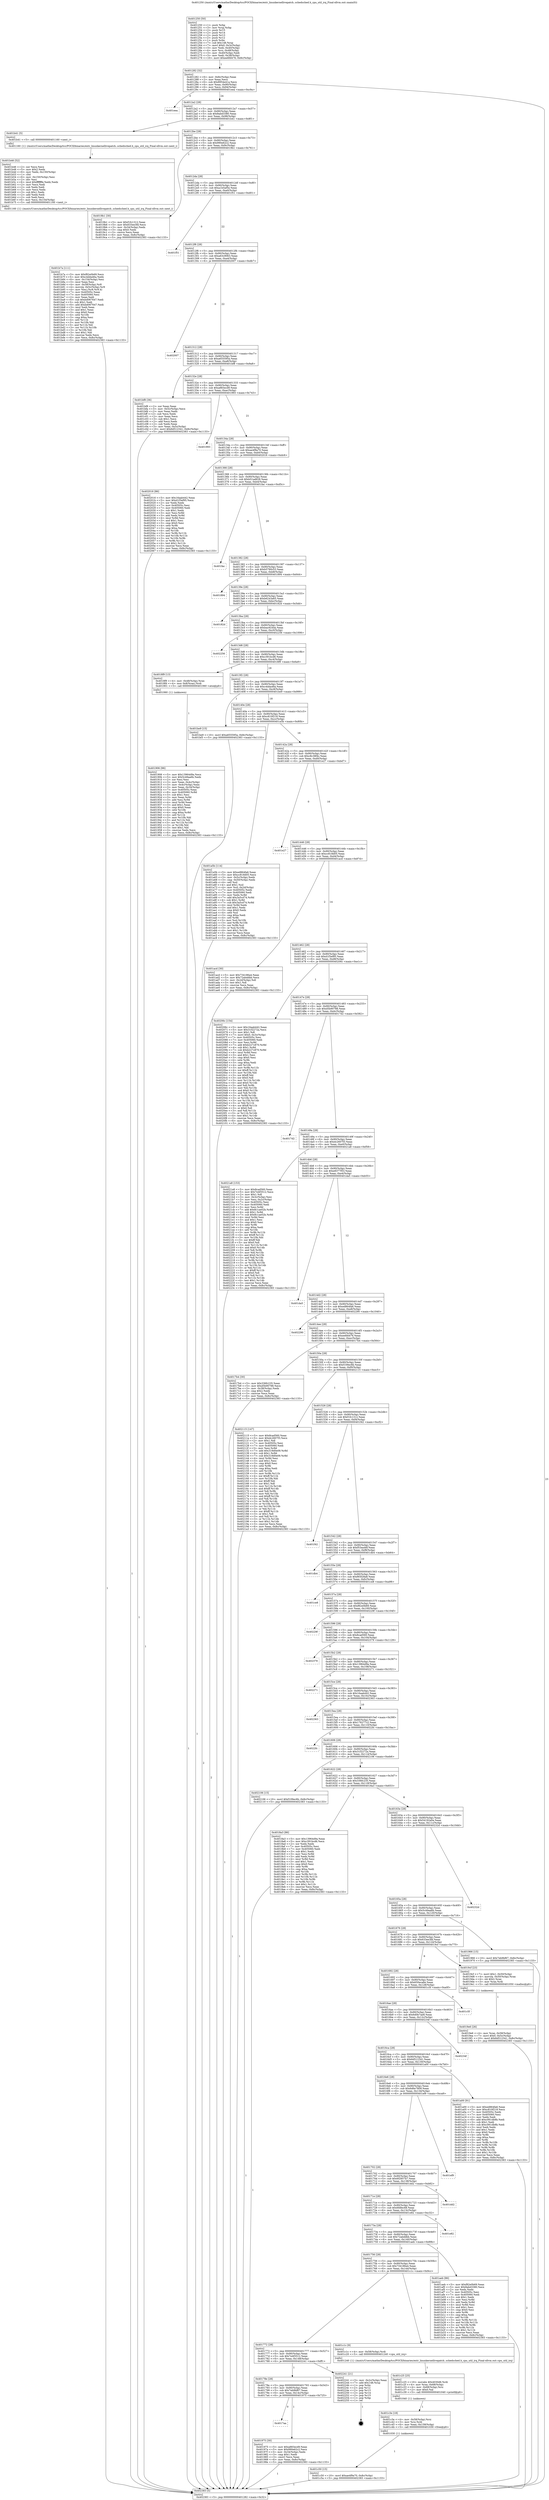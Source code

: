 digraph "0x401250" {
  label = "0x401250 (/mnt/c/Users/mathe/Desktop/tcc/POCII/binaries/extr_linuxkernellivepatch..schedsched.h_cpu_util_irq_Final-ollvm.out::main(0))"
  labelloc = "t"
  node[shape=record]

  Entry [label="",width=0.3,height=0.3,shape=circle,fillcolor=black,style=filled]
  "0x401282" [label="{
     0x401282 [32]\l
     | [instrs]\l
     &nbsp;&nbsp;0x401282 \<+6\>: mov -0x8c(%rbp),%eax\l
     &nbsp;&nbsp;0x401288 \<+2\>: mov %eax,%ecx\l
     &nbsp;&nbsp;0x40128a \<+6\>: sub $0x8954e41a,%ecx\l
     &nbsp;&nbsp;0x401290 \<+6\>: mov %eax,-0x90(%rbp)\l
     &nbsp;&nbsp;0x401296 \<+6\>: mov %ecx,-0x94(%rbp)\l
     &nbsp;&nbsp;0x40129c \<+6\>: je 0000000000401eea \<main+0xc9a\>\l
  }"]
  "0x401eea" [label="{
     0x401eea\l
  }", style=dashed]
  "0x4012a2" [label="{
     0x4012a2 [28]\l
     | [instrs]\l
     &nbsp;&nbsp;0x4012a2 \<+5\>: jmp 00000000004012a7 \<main+0x57\>\l
     &nbsp;&nbsp;0x4012a7 \<+6\>: mov -0x90(%rbp),%eax\l
     &nbsp;&nbsp;0x4012ad \<+5\>: sub $0x8abd3380,%eax\l
     &nbsp;&nbsp;0x4012b2 \<+6\>: mov %eax,-0x98(%rbp)\l
     &nbsp;&nbsp;0x4012b8 \<+6\>: je 0000000000401b41 \<main+0x8f1\>\l
  }"]
  Exit [label="",width=0.3,height=0.3,shape=circle,fillcolor=black,style=filled,peripheries=2]
  "0x401b41" [label="{
     0x401b41 [5]\l
     | [instrs]\l
     &nbsp;&nbsp;0x401b41 \<+5\>: call 0000000000401160 \<next_i\>\l
     | [calls]\l
     &nbsp;&nbsp;0x401160 \{1\} (/mnt/c/Users/mathe/Desktop/tcc/POCII/binaries/extr_linuxkernellivepatch..schedsched.h_cpu_util_irq_Final-ollvm.out::next_i)\l
  }"]
  "0x4012be" [label="{
     0x4012be [28]\l
     | [instrs]\l
     &nbsp;&nbsp;0x4012be \<+5\>: jmp 00000000004012c3 \<main+0x73\>\l
     &nbsp;&nbsp;0x4012c3 \<+6\>: mov -0x90(%rbp),%eax\l
     &nbsp;&nbsp;0x4012c9 \<+5\>: sub $0x990e62c2,%eax\l
     &nbsp;&nbsp;0x4012ce \<+6\>: mov %eax,-0x9c(%rbp)\l
     &nbsp;&nbsp;0x4012d4 \<+6\>: je 00000000004019b1 \<main+0x761\>\l
  }"]
  "0x401c50" [label="{
     0x401c50 [15]\l
     | [instrs]\l
     &nbsp;&nbsp;0x401c50 \<+10\>: movl $0xae4f9a70,-0x8c(%rbp)\l
     &nbsp;&nbsp;0x401c5a \<+5\>: jmp 0000000000402383 \<main+0x1133\>\l
  }"]
  "0x4019b1" [label="{
     0x4019b1 [30]\l
     | [instrs]\l
     &nbsp;&nbsp;0x4019b1 \<+5\>: mov $0xf1fc1312,%eax\l
     &nbsp;&nbsp;0x4019b6 \<+5\>: mov $0x633ee3fd,%ecx\l
     &nbsp;&nbsp;0x4019bb \<+3\>: mov -0x34(%rbp),%edx\l
     &nbsp;&nbsp;0x4019be \<+3\>: cmp $0x0,%edx\l
     &nbsp;&nbsp;0x4019c1 \<+3\>: cmove %ecx,%eax\l
     &nbsp;&nbsp;0x4019c4 \<+6\>: mov %eax,-0x8c(%rbp)\l
     &nbsp;&nbsp;0x4019ca \<+5\>: jmp 0000000000402383 \<main+0x1133\>\l
  }"]
  "0x4012da" [label="{
     0x4012da [28]\l
     | [instrs]\l
     &nbsp;&nbsp;0x4012da \<+5\>: jmp 00000000004012df \<main+0x8f\>\l
     &nbsp;&nbsp;0x4012df \<+6\>: mov -0x90(%rbp),%eax\l
     &nbsp;&nbsp;0x4012e5 \<+5\>: sub $0xa1b5af5e,%eax\l
     &nbsp;&nbsp;0x4012ea \<+6\>: mov %eax,-0xa0(%rbp)\l
     &nbsp;&nbsp;0x4012f0 \<+6\>: je 0000000000401f51 \<main+0xd01\>\l
  }"]
  "0x401c3e" [label="{
     0x401c3e [18]\l
     | [instrs]\l
     &nbsp;&nbsp;0x401c3e \<+4\>: mov -0x58(%rbp),%rsi\l
     &nbsp;&nbsp;0x401c42 \<+3\>: mov %rsi,%rdi\l
     &nbsp;&nbsp;0x401c45 \<+6\>: mov %eax,-0x158(%rbp)\l
     &nbsp;&nbsp;0x401c4b \<+5\>: call 0000000000401030 \<free@plt\>\l
     | [calls]\l
     &nbsp;&nbsp;0x401030 \{1\} (unknown)\l
  }"]
  "0x401f51" [label="{
     0x401f51\l
  }", style=dashed]
  "0x4012f6" [label="{
     0x4012f6 [28]\l
     | [instrs]\l
     &nbsp;&nbsp;0x4012f6 \<+5\>: jmp 00000000004012fb \<main+0xab\>\l
     &nbsp;&nbsp;0x4012fb \<+6\>: mov -0x90(%rbp),%eax\l
     &nbsp;&nbsp;0x401301 \<+5\>: sub $0xa63c9063,%eax\l
     &nbsp;&nbsp;0x401306 \<+6\>: mov %eax,-0xa4(%rbp)\l
     &nbsp;&nbsp;0x40130c \<+6\>: je 0000000000402007 \<main+0xdb7\>\l
  }"]
  "0x401c25" [label="{
     0x401c25 [25]\l
     | [instrs]\l
     &nbsp;&nbsp;0x401c25 \<+10\>: movabs $0x4030d6,%rdi\l
     &nbsp;&nbsp;0x401c2f \<+4\>: mov %rax,-0x68(%rbp)\l
     &nbsp;&nbsp;0x401c33 \<+4\>: mov -0x68(%rbp),%rsi\l
     &nbsp;&nbsp;0x401c37 \<+2\>: mov $0x0,%al\l
     &nbsp;&nbsp;0x401c39 \<+5\>: call 0000000000401040 \<printf@plt\>\l
     | [calls]\l
     &nbsp;&nbsp;0x401040 \{1\} (unknown)\l
  }"]
  "0x402007" [label="{
     0x402007\l
  }", style=dashed]
  "0x401312" [label="{
     0x401312 [28]\l
     | [instrs]\l
     &nbsp;&nbsp;0x401312 \<+5\>: jmp 0000000000401317 \<main+0xc7\>\l
     &nbsp;&nbsp;0x401317 \<+6\>: mov -0x90(%rbp),%eax\l
     &nbsp;&nbsp;0x40131d \<+5\>: sub $0xa655595a,%eax\l
     &nbsp;&nbsp;0x401322 \<+6\>: mov %eax,-0xa8(%rbp)\l
     &nbsp;&nbsp;0x401328 \<+6\>: je 0000000000401bf8 \<main+0x9a8\>\l
  }"]
  "0x401b7a" [label="{
     0x401b7a [111]\l
     | [instrs]\l
     &nbsp;&nbsp;0x401b7a \<+5\>: mov $0xf82e0b69,%ecx\l
     &nbsp;&nbsp;0x401b7f \<+5\>: mov $0xc4dda46a,%edx\l
     &nbsp;&nbsp;0x401b84 \<+6\>: mov -0x154(%rbp),%esi\l
     &nbsp;&nbsp;0x401b8a \<+3\>: imul %eax,%esi\l
     &nbsp;&nbsp;0x401b8d \<+4\>: mov -0x58(%rbp),%r8\l
     &nbsp;&nbsp;0x401b91 \<+4\>: movslq -0x5c(%rbp),%r9\l
     &nbsp;&nbsp;0x401b95 \<+4\>: mov %esi,(%r8,%r9,4)\l
     &nbsp;&nbsp;0x401b99 \<+7\>: mov 0x40505c,%eax\l
     &nbsp;&nbsp;0x401ba0 \<+7\>: mov 0x405060,%esi\l
     &nbsp;&nbsp;0x401ba7 \<+2\>: mov %eax,%edi\l
     &nbsp;&nbsp;0x401ba9 \<+6\>: sub $0xbd067647,%edi\l
     &nbsp;&nbsp;0x401baf \<+3\>: sub $0x1,%edi\l
     &nbsp;&nbsp;0x401bb2 \<+6\>: add $0xbd067647,%edi\l
     &nbsp;&nbsp;0x401bb8 \<+3\>: imul %edi,%eax\l
     &nbsp;&nbsp;0x401bbb \<+3\>: and $0x1,%eax\l
     &nbsp;&nbsp;0x401bbe \<+3\>: cmp $0x0,%eax\l
     &nbsp;&nbsp;0x401bc1 \<+4\>: sete %r10b\l
     &nbsp;&nbsp;0x401bc5 \<+3\>: cmp $0xa,%esi\l
     &nbsp;&nbsp;0x401bc8 \<+4\>: setl %r11b\l
     &nbsp;&nbsp;0x401bcc \<+3\>: mov %r10b,%bl\l
     &nbsp;&nbsp;0x401bcf \<+3\>: and %r11b,%bl\l
     &nbsp;&nbsp;0x401bd2 \<+3\>: xor %r11b,%r10b\l
     &nbsp;&nbsp;0x401bd5 \<+3\>: or %r10b,%bl\l
     &nbsp;&nbsp;0x401bd8 \<+3\>: test $0x1,%bl\l
     &nbsp;&nbsp;0x401bdb \<+3\>: cmovne %edx,%ecx\l
     &nbsp;&nbsp;0x401bde \<+6\>: mov %ecx,-0x8c(%rbp)\l
     &nbsp;&nbsp;0x401be4 \<+5\>: jmp 0000000000402383 \<main+0x1133\>\l
  }"]
  "0x401bf8" [label="{
     0x401bf8 [36]\l
     | [instrs]\l
     &nbsp;&nbsp;0x401bf8 \<+2\>: xor %eax,%eax\l
     &nbsp;&nbsp;0x401bfa \<+3\>: mov -0x5c(%rbp),%ecx\l
     &nbsp;&nbsp;0x401bfd \<+2\>: mov %eax,%edx\l
     &nbsp;&nbsp;0x401bff \<+2\>: sub %ecx,%edx\l
     &nbsp;&nbsp;0x401c01 \<+2\>: mov %eax,%ecx\l
     &nbsp;&nbsp;0x401c03 \<+3\>: sub $0x1,%ecx\l
     &nbsp;&nbsp;0x401c06 \<+2\>: add %ecx,%edx\l
     &nbsp;&nbsp;0x401c08 \<+2\>: sub %edx,%eax\l
     &nbsp;&nbsp;0x401c0a \<+3\>: mov %eax,-0x5c(%rbp)\l
     &nbsp;&nbsp;0x401c0d \<+10\>: movl $0x6d512341,-0x8c(%rbp)\l
     &nbsp;&nbsp;0x401c17 \<+5\>: jmp 0000000000402383 \<main+0x1133\>\l
  }"]
  "0x40132e" [label="{
     0x40132e [28]\l
     | [instrs]\l
     &nbsp;&nbsp;0x40132e \<+5\>: jmp 0000000000401333 \<main+0xe3\>\l
     &nbsp;&nbsp;0x401333 \<+6\>: mov -0x90(%rbp),%eax\l
     &nbsp;&nbsp;0x401339 \<+5\>: sub $0xa883ecd9,%eax\l
     &nbsp;&nbsp;0x40133e \<+6\>: mov %eax,-0xac(%rbp)\l
     &nbsp;&nbsp;0x401344 \<+6\>: je 0000000000401993 \<main+0x743\>\l
  }"]
  "0x401b46" [label="{
     0x401b46 [52]\l
     | [instrs]\l
     &nbsp;&nbsp;0x401b46 \<+2\>: xor %ecx,%ecx\l
     &nbsp;&nbsp;0x401b48 \<+5\>: mov $0x2,%edx\l
     &nbsp;&nbsp;0x401b4d \<+6\>: mov %edx,-0x150(%rbp)\l
     &nbsp;&nbsp;0x401b53 \<+1\>: cltd\l
     &nbsp;&nbsp;0x401b54 \<+6\>: mov -0x150(%rbp),%esi\l
     &nbsp;&nbsp;0x401b5a \<+2\>: idiv %esi\l
     &nbsp;&nbsp;0x401b5c \<+6\>: imul $0xfffffffe,%edx,%edx\l
     &nbsp;&nbsp;0x401b62 \<+2\>: mov %ecx,%edi\l
     &nbsp;&nbsp;0x401b64 \<+2\>: sub %edx,%edi\l
     &nbsp;&nbsp;0x401b66 \<+2\>: mov %ecx,%edx\l
     &nbsp;&nbsp;0x401b68 \<+3\>: sub $0x1,%edx\l
     &nbsp;&nbsp;0x401b6b \<+2\>: add %edx,%edi\l
     &nbsp;&nbsp;0x401b6d \<+2\>: sub %edi,%ecx\l
     &nbsp;&nbsp;0x401b6f \<+6\>: mov %ecx,-0x154(%rbp)\l
     &nbsp;&nbsp;0x401b75 \<+5\>: call 0000000000401160 \<next_i\>\l
     | [calls]\l
     &nbsp;&nbsp;0x401160 \{1\} (/mnt/c/Users/mathe/Desktop/tcc/POCII/binaries/extr_linuxkernellivepatch..schedsched.h_cpu_util_irq_Final-ollvm.out::next_i)\l
  }"]
  "0x401993" [label="{
     0x401993\l
  }", style=dashed]
  "0x40134a" [label="{
     0x40134a [28]\l
     | [instrs]\l
     &nbsp;&nbsp;0x40134a \<+5\>: jmp 000000000040134f \<main+0xff\>\l
     &nbsp;&nbsp;0x40134f \<+6\>: mov -0x90(%rbp),%eax\l
     &nbsp;&nbsp;0x401355 \<+5\>: sub $0xae4f9a70,%eax\l
     &nbsp;&nbsp;0x40135a \<+6\>: mov %eax,-0xb0(%rbp)\l
     &nbsp;&nbsp;0x401360 \<+6\>: je 0000000000402016 \<main+0xdc6\>\l
  }"]
  "0x4019e6" [label="{
     0x4019e6 [26]\l
     | [instrs]\l
     &nbsp;&nbsp;0x4019e6 \<+4\>: mov %rax,-0x58(%rbp)\l
     &nbsp;&nbsp;0x4019ea \<+7\>: movl $0x0,-0x5c(%rbp)\l
     &nbsp;&nbsp;0x4019f1 \<+10\>: movl $0x6d512341,-0x8c(%rbp)\l
     &nbsp;&nbsp;0x4019fb \<+5\>: jmp 0000000000402383 \<main+0x1133\>\l
  }"]
  "0x402016" [label="{
     0x402016 [86]\l
     | [instrs]\l
     &nbsp;&nbsp;0x402016 \<+5\>: mov $0x16aab442,%eax\l
     &nbsp;&nbsp;0x40201b \<+5\>: mov $0xd1f3ef95,%ecx\l
     &nbsp;&nbsp;0x402020 \<+2\>: xor %edx,%edx\l
     &nbsp;&nbsp;0x402022 \<+7\>: mov 0x40505c,%esi\l
     &nbsp;&nbsp;0x402029 \<+7\>: mov 0x405060,%edi\l
     &nbsp;&nbsp;0x402030 \<+3\>: sub $0x1,%edx\l
     &nbsp;&nbsp;0x402033 \<+3\>: mov %esi,%r8d\l
     &nbsp;&nbsp;0x402036 \<+3\>: add %edx,%r8d\l
     &nbsp;&nbsp;0x402039 \<+4\>: imul %r8d,%esi\l
     &nbsp;&nbsp;0x40203d \<+3\>: and $0x1,%esi\l
     &nbsp;&nbsp;0x402040 \<+3\>: cmp $0x0,%esi\l
     &nbsp;&nbsp;0x402043 \<+4\>: sete %r9b\l
     &nbsp;&nbsp;0x402047 \<+3\>: cmp $0xa,%edi\l
     &nbsp;&nbsp;0x40204a \<+4\>: setl %r10b\l
     &nbsp;&nbsp;0x40204e \<+3\>: mov %r9b,%r11b\l
     &nbsp;&nbsp;0x402051 \<+3\>: and %r10b,%r11b\l
     &nbsp;&nbsp;0x402054 \<+3\>: xor %r10b,%r9b\l
     &nbsp;&nbsp;0x402057 \<+3\>: or %r9b,%r11b\l
     &nbsp;&nbsp;0x40205a \<+4\>: test $0x1,%r11b\l
     &nbsp;&nbsp;0x40205e \<+3\>: cmovne %ecx,%eax\l
     &nbsp;&nbsp;0x402061 \<+6\>: mov %eax,-0x8c(%rbp)\l
     &nbsp;&nbsp;0x402067 \<+5\>: jmp 0000000000402383 \<main+0x1133\>\l
  }"]
  "0x401366" [label="{
     0x401366 [28]\l
     | [instrs]\l
     &nbsp;&nbsp;0x401366 \<+5\>: jmp 000000000040136b \<main+0x11b\>\l
     &nbsp;&nbsp;0x40136b \<+6\>: mov -0x90(%rbp),%eax\l
     &nbsp;&nbsp;0x401371 \<+5\>: sub $0xb51ad628,%eax\l
     &nbsp;&nbsp;0x401376 \<+6\>: mov %eax,-0xb4(%rbp)\l
     &nbsp;&nbsp;0x40137c \<+6\>: je 0000000000401fac \<main+0xd5c\>\l
  }"]
  "0x4017aa" [label="{
     0x4017aa\l
  }", style=dashed]
  "0x401fac" [label="{
     0x401fac\l
  }", style=dashed]
  "0x401382" [label="{
     0x401382 [28]\l
     | [instrs]\l
     &nbsp;&nbsp;0x401382 \<+5\>: jmp 0000000000401387 \<main+0x137\>\l
     &nbsp;&nbsp;0x401387 \<+6\>: mov -0x90(%rbp),%eax\l
     &nbsp;&nbsp;0x40138d \<+5\>: sub $0xb5780c53,%eax\l
     &nbsp;&nbsp;0x401392 \<+6\>: mov %eax,-0xb8(%rbp)\l
     &nbsp;&nbsp;0x401398 \<+6\>: je 0000000000401894 \<main+0x644\>\l
  }"]
  "0x401975" [label="{
     0x401975 [30]\l
     | [instrs]\l
     &nbsp;&nbsp;0x401975 \<+5\>: mov $0xa883ecd9,%eax\l
     &nbsp;&nbsp;0x40197a \<+5\>: mov $0x990e62c2,%ecx\l
     &nbsp;&nbsp;0x40197f \<+3\>: mov -0x34(%rbp),%edx\l
     &nbsp;&nbsp;0x401982 \<+3\>: cmp $0x1,%edx\l
     &nbsp;&nbsp;0x401985 \<+3\>: cmovl %ecx,%eax\l
     &nbsp;&nbsp;0x401988 \<+6\>: mov %eax,-0x8c(%rbp)\l
     &nbsp;&nbsp;0x40198e \<+5\>: jmp 0000000000402383 \<main+0x1133\>\l
  }"]
  "0x401894" [label="{
     0x401894\l
  }", style=dashed]
  "0x40139e" [label="{
     0x40139e [28]\l
     | [instrs]\l
     &nbsp;&nbsp;0x40139e \<+5\>: jmp 00000000004013a3 \<main+0x153\>\l
     &nbsp;&nbsp;0x4013a3 \<+6\>: mov -0x90(%rbp),%eax\l
     &nbsp;&nbsp;0x4013a9 \<+5\>: sub $0xb6243a65,%eax\l
     &nbsp;&nbsp;0x4013ae \<+6\>: mov %eax,-0xbc(%rbp)\l
     &nbsp;&nbsp;0x4013b4 \<+6\>: je 000000000040182d \<main+0x5dd\>\l
  }"]
  "0x40178e" [label="{
     0x40178e [28]\l
     | [instrs]\l
     &nbsp;&nbsp;0x40178e \<+5\>: jmp 0000000000401793 \<main+0x543\>\l
     &nbsp;&nbsp;0x401793 \<+6\>: mov -0x90(%rbp),%eax\l
     &nbsp;&nbsp;0x401799 \<+5\>: sub $0x7eb9bf67,%eax\l
     &nbsp;&nbsp;0x40179e \<+6\>: mov %eax,-0x14c(%rbp)\l
     &nbsp;&nbsp;0x4017a4 \<+6\>: je 0000000000401975 \<main+0x725\>\l
  }"]
  "0x40182d" [label="{
     0x40182d\l
  }", style=dashed]
  "0x4013ba" [label="{
     0x4013ba [28]\l
     | [instrs]\l
     &nbsp;&nbsp;0x4013ba \<+5\>: jmp 00000000004013bf \<main+0x16f\>\l
     &nbsp;&nbsp;0x4013bf \<+6\>: mov -0x90(%rbp),%eax\l
     &nbsp;&nbsp;0x4013c5 \<+5\>: sub $0xbac9244a,%eax\l
     &nbsp;&nbsp;0x4013ca \<+6\>: mov %eax,-0xc0(%rbp)\l
     &nbsp;&nbsp;0x4013d0 \<+6\>: je 0000000000402256 \<main+0x1006\>\l
  }"]
  "0x402241" [label="{
     0x402241 [21]\l
     | [instrs]\l
     &nbsp;&nbsp;0x402241 \<+3\>: mov -0x2c(%rbp),%eax\l
     &nbsp;&nbsp;0x402244 \<+7\>: add $0x148,%rsp\l
     &nbsp;&nbsp;0x40224b \<+1\>: pop %rbx\l
     &nbsp;&nbsp;0x40224c \<+2\>: pop %r12\l
     &nbsp;&nbsp;0x40224e \<+2\>: pop %r13\l
     &nbsp;&nbsp;0x402250 \<+2\>: pop %r14\l
     &nbsp;&nbsp;0x402252 \<+2\>: pop %r15\l
     &nbsp;&nbsp;0x402254 \<+1\>: pop %rbp\l
     &nbsp;&nbsp;0x402255 \<+1\>: ret\l
  }"]
  "0x402256" [label="{
     0x402256\l
  }", style=dashed]
  "0x4013d6" [label="{
     0x4013d6 [28]\l
     | [instrs]\l
     &nbsp;&nbsp;0x4013d6 \<+5\>: jmp 00000000004013db \<main+0x18b\>\l
     &nbsp;&nbsp;0x4013db \<+6\>: mov -0x90(%rbp),%eax\l
     &nbsp;&nbsp;0x4013e1 \<+5\>: sub $0xc391bcd6,%eax\l
     &nbsp;&nbsp;0x4013e6 \<+6\>: mov %eax,-0xc4(%rbp)\l
     &nbsp;&nbsp;0x4013ec \<+6\>: je 00000000004018f9 \<main+0x6a9\>\l
  }"]
  "0x401772" [label="{
     0x401772 [28]\l
     | [instrs]\l
     &nbsp;&nbsp;0x401772 \<+5\>: jmp 0000000000401777 \<main+0x527\>\l
     &nbsp;&nbsp;0x401777 \<+6\>: mov -0x90(%rbp),%eax\l
     &nbsp;&nbsp;0x40177d \<+5\>: sub $0x7e4f3512,%eax\l
     &nbsp;&nbsp;0x401782 \<+6\>: mov %eax,-0x148(%rbp)\l
     &nbsp;&nbsp;0x401788 \<+6\>: je 0000000000402241 \<main+0xff1\>\l
  }"]
  "0x4018f9" [label="{
     0x4018f9 [13]\l
     | [instrs]\l
     &nbsp;&nbsp;0x4018f9 \<+4\>: mov -0x48(%rbp),%rax\l
     &nbsp;&nbsp;0x4018fd \<+4\>: mov 0x8(%rax),%rdi\l
     &nbsp;&nbsp;0x401901 \<+5\>: call 0000000000401060 \<atoi@plt\>\l
     | [calls]\l
     &nbsp;&nbsp;0x401060 \{1\} (unknown)\l
  }"]
  "0x4013f2" [label="{
     0x4013f2 [28]\l
     | [instrs]\l
     &nbsp;&nbsp;0x4013f2 \<+5\>: jmp 00000000004013f7 \<main+0x1a7\>\l
     &nbsp;&nbsp;0x4013f7 \<+6\>: mov -0x90(%rbp),%eax\l
     &nbsp;&nbsp;0x4013fd \<+5\>: sub $0xc4dda46a,%eax\l
     &nbsp;&nbsp;0x401402 \<+6\>: mov %eax,-0xc8(%rbp)\l
     &nbsp;&nbsp;0x401408 \<+6\>: je 0000000000401be9 \<main+0x999\>\l
  }"]
  "0x401c1c" [label="{
     0x401c1c [9]\l
     | [instrs]\l
     &nbsp;&nbsp;0x401c1c \<+4\>: mov -0x58(%rbp),%rdi\l
     &nbsp;&nbsp;0x401c20 \<+5\>: call 0000000000401240 \<cpu_util_irq\>\l
     | [calls]\l
     &nbsp;&nbsp;0x401240 \{1\} (/mnt/c/Users/mathe/Desktop/tcc/POCII/binaries/extr_linuxkernellivepatch..schedsched.h_cpu_util_irq_Final-ollvm.out::cpu_util_irq)\l
  }"]
  "0x401be9" [label="{
     0x401be9 [15]\l
     | [instrs]\l
     &nbsp;&nbsp;0x401be9 \<+10\>: movl $0xa655595a,-0x8c(%rbp)\l
     &nbsp;&nbsp;0x401bf3 \<+5\>: jmp 0000000000402383 \<main+0x1133\>\l
  }"]
  "0x40140e" [label="{
     0x40140e [28]\l
     | [instrs]\l
     &nbsp;&nbsp;0x40140e \<+5\>: jmp 0000000000401413 \<main+0x1c3\>\l
     &nbsp;&nbsp;0x401413 \<+6\>: mov -0x90(%rbp),%eax\l
     &nbsp;&nbsp;0x401419 \<+5\>: sub $0xc810f218,%eax\l
     &nbsp;&nbsp;0x40141e \<+6\>: mov %eax,-0xcc(%rbp)\l
     &nbsp;&nbsp;0x401424 \<+6\>: je 0000000000401a5b \<main+0x80b\>\l
  }"]
  "0x401756" [label="{
     0x401756 [28]\l
     | [instrs]\l
     &nbsp;&nbsp;0x401756 \<+5\>: jmp 000000000040175b \<main+0x50b\>\l
     &nbsp;&nbsp;0x40175b \<+6\>: mov -0x90(%rbp),%eax\l
     &nbsp;&nbsp;0x401761 \<+5\>: sub $0x734186a4,%eax\l
     &nbsp;&nbsp;0x401766 \<+6\>: mov %eax,-0x144(%rbp)\l
     &nbsp;&nbsp;0x40176c \<+6\>: je 0000000000401c1c \<main+0x9cc\>\l
  }"]
  "0x401a5b" [label="{
     0x401a5b [114]\l
     | [instrs]\l
     &nbsp;&nbsp;0x401a5b \<+5\>: mov $0xed864fa6,%eax\l
     &nbsp;&nbsp;0x401a60 \<+5\>: mov $0xcc818d05,%ecx\l
     &nbsp;&nbsp;0x401a65 \<+3\>: mov -0x5c(%rbp),%edx\l
     &nbsp;&nbsp;0x401a68 \<+3\>: cmp -0x50(%rbp),%edx\l
     &nbsp;&nbsp;0x401a6b \<+4\>: setl %sil\l
     &nbsp;&nbsp;0x401a6f \<+4\>: and $0x1,%sil\l
     &nbsp;&nbsp;0x401a73 \<+4\>: mov %sil,-0x2d(%rbp)\l
     &nbsp;&nbsp;0x401a77 \<+7\>: mov 0x40505c,%edx\l
     &nbsp;&nbsp;0x401a7e \<+7\>: mov 0x405060,%edi\l
     &nbsp;&nbsp;0x401a85 \<+3\>: mov %edx,%r8d\l
     &nbsp;&nbsp;0x401a88 \<+7\>: add $0x3a5cd74,%r8d\l
     &nbsp;&nbsp;0x401a8f \<+4\>: sub $0x1,%r8d\l
     &nbsp;&nbsp;0x401a93 \<+7\>: sub $0x3a5cd74,%r8d\l
     &nbsp;&nbsp;0x401a9a \<+4\>: imul %r8d,%edx\l
     &nbsp;&nbsp;0x401a9e \<+3\>: and $0x1,%edx\l
     &nbsp;&nbsp;0x401aa1 \<+3\>: cmp $0x0,%edx\l
     &nbsp;&nbsp;0x401aa4 \<+4\>: sete %sil\l
     &nbsp;&nbsp;0x401aa8 \<+3\>: cmp $0xa,%edi\l
     &nbsp;&nbsp;0x401aab \<+4\>: setl %r9b\l
     &nbsp;&nbsp;0x401aaf \<+3\>: mov %sil,%r10b\l
     &nbsp;&nbsp;0x401ab2 \<+3\>: and %r9b,%r10b\l
     &nbsp;&nbsp;0x401ab5 \<+3\>: xor %r9b,%sil\l
     &nbsp;&nbsp;0x401ab8 \<+3\>: or %sil,%r10b\l
     &nbsp;&nbsp;0x401abb \<+4\>: test $0x1,%r10b\l
     &nbsp;&nbsp;0x401abf \<+3\>: cmovne %ecx,%eax\l
     &nbsp;&nbsp;0x401ac2 \<+6\>: mov %eax,-0x8c(%rbp)\l
     &nbsp;&nbsp;0x401ac8 \<+5\>: jmp 0000000000402383 \<main+0x1133\>\l
  }"]
  "0x40142a" [label="{
     0x40142a [28]\l
     | [instrs]\l
     &nbsp;&nbsp;0x40142a \<+5\>: jmp 000000000040142f \<main+0x1df\>\l
     &nbsp;&nbsp;0x40142f \<+6\>: mov -0x90(%rbp),%eax\l
     &nbsp;&nbsp;0x401435 \<+5\>: sub $0xc8c38f4c,%eax\l
     &nbsp;&nbsp;0x40143a \<+6\>: mov %eax,-0xd0(%rbp)\l
     &nbsp;&nbsp;0x401440 \<+6\>: je 0000000000401e27 \<main+0xbd7\>\l
  }"]
  "0x401aeb" [label="{
     0x401aeb [86]\l
     | [instrs]\l
     &nbsp;&nbsp;0x401aeb \<+5\>: mov $0xf82e0b69,%eax\l
     &nbsp;&nbsp;0x401af0 \<+5\>: mov $0x8abd3380,%ecx\l
     &nbsp;&nbsp;0x401af5 \<+2\>: xor %edx,%edx\l
     &nbsp;&nbsp;0x401af7 \<+7\>: mov 0x40505c,%esi\l
     &nbsp;&nbsp;0x401afe \<+7\>: mov 0x405060,%edi\l
     &nbsp;&nbsp;0x401b05 \<+3\>: sub $0x1,%edx\l
     &nbsp;&nbsp;0x401b08 \<+3\>: mov %esi,%r8d\l
     &nbsp;&nbsp;0x401b0b \<+3\>: add %edx,%r8d\l
     &nbsp;&nbsp;0x401b0e \<+4\>: imul %r8d,%esi\l
     &nbsp;&nbsp;0x401b12 \<+3\>: and $0x1,%esi\l
     &nbsp;&nbsp;0x401b15 \<+3\>: cmp $0x0,%esi\l
     &nbsp;&nbsp;0x401b18 \<+4\>: sete %r9b\l
     &nbsp;&nbsp;0x401b1c \<+3\>: cmp $0xa,%edi\l
     &nbsp;&nbsp;0x401b1f \<+4\>: setl %r10b\l
     &nbsp;&nbsp;0x401b23 \<+3\>: mov %r9b,%r11b\l
     &nbsp;&nbsp;0x401b26 \<+3\>: and %r10b,%r11b\l
     &nbsp;&nbsp;0x401b29 \<+3\>: xor %r10b,%r9b\l
     &nbsp;&nbsp;0x401b2c \<+3\>: or %r9b,%r11b\l
     &nbsp;&nbsp;0x401b2f \<+4\>: test $0x1,%r11b\l
     &nbsp;&nbsp;0x401b33 \<+3\>: cmovne %ecx,%eax\l
     &nbsp;&nbsp;0x401b36 \<+6\>: mov %eax,-0x8c(%rbp)\l
     &nbsp;&nbsp;0x401b3c \<+5\>: jmp 0000000000402383 \<main+0x1133\>\l
  }"]
  "0x401e27" [label="{
     0x401e27\l
  }", style=dashed]
  "0x401446" [label="{
     0x401446 [28]\l
     | [instrs]\l
     &nbsp;&nbsp;0x401446 \<+5\>: jmp 000000000040144b \<main+0x1fb\>\l
     &nbsp;&nbsp;0x40144b \<+6\>: mov -0x90(%rbp),%eax\l
     &nbsp;&nbsp;0x401451 \<+5\>: sub $0xcc818d05,%eax\l
     &nbsp;&nbsp;0x401456 \<+6\>: mov %eax,-0xd4(%rbp)\l
     &nbsp;&nbsp;0x40145c \<+6\>: je 0000000000401acd \<main+0x87d\>\l
  }"]
  "0x40173a" [label="{
     0x40173a [28]\l
     | [instrs]\l
     &nbsp;&nbsp;0x40173a \<+5\>: jmp 000000000040173f \<main+0x4ef\>\l
     &nbsp;&nbsp;0x40173f \<+6\>: mov -0x90(%rbp),%eax\l
     &nbsp;&nbsp;0x401745 \<+5\>: sub $0x72abddbb,%eax\l
     &nbsp;&nbsp;0x40174a \<+6\>: mov %eax,-0x140(%rbp)\l
     &nbsp;&nbsp;0x401750 \<+6\>: je 0000000000401aeb \<main+0x89b\>\l
  }"]
  "0x401acd" [label="{
     0x401acd [30]\l
     | [instrs]\l
     &nbsp;&nbsp;0x401acd \<+5\>: mov $0x734186a4,%eax\l
     &nbsp;&nbsp;0x401ad2 \<+5\>: mov $0x72abddbb,%ecx\l
     &nbsp;&nbsp;0x401ad7 \<+3\>: mov -0x2d(%rbp),%dl\l
     &nbsp;&nbsp;0x401ada \<+3\>: test $0x1,%dl\l
     &nbsp;&nbsp;0x401add \<+3\>: cmovne %ecx,%eax\l
     &nbsp;&nbsp;0x401ae0 \<+6\>: mov %eax,-0x8c(%rbp)\l
     &nbsp;&nbsp;0x401ae6 \<+5\>: jmp 0000000000402383 \<main+0x1133\>\l
  }"]
  "0x401462" [label="{
     0x401462 [28]\l
     | [instrs]\l
     &nbsp;&nbsp;0x401462 \<+5\>: jmp 0000000000401467 \<main+0x217\>\l
     &nbsp;&nbsp;0x401467 \<+6\>: mov -0x90(%rbp),%eax\l
     &nbsp;&nbsp;0x40146d \<+5\>: sub $0xd1f3ef95,%eax\l
     &nbsp;&nbsp;0x401472 \<+6\>: mov %eax,-0xd8(%rbp)\l
     &nbsp;&nbsp;0x401478 \<+6\>: je 000000000040206c \<main+0xe1c\>\l
  }"]
  "0x401e82" [label="{
     0x401e82\l
  }", style=dashed]
  "0x40206c" [label="{
     0x40206c [154]\l
     | [instrs]\l
     &nbsp;&nbsp;0x40206c \<+5\>: mov $0x16aab442,%eax\l
     &nbsp;&nbsp;0x402071 \<+5\>: mov $0x31f2272a,%ecx\l
     &nbsp;&nbsp;0x402076 \<+2\>: mov $0x1,%dl\l
     &nbsp;&nbsp;0x402078 \<+7\>: movl $0x0,-0x3c(%rbp)\l
     &nbsp;&nbsp;0x40207f \<+7\>: mov 0x40505c,%esi\l
     &nbsp;&nbsp;0x402086 \<+7\>: mov 0x405060,%edi\l
     &nbsp;&nbsp;0x40208d \<+3\>: mov %esi,%r8d\l
     &nbsp;&nbsp;0x402090 \<+7\>: add $0xb227c870,%r8d\l
     &nbsp;&nbsp;0x402097 \<+4\>: sub $0x1,%r8d\l
     &nbsp;&nbsp;0x40209b \<+7\>: sub $0xb227c870,%r8d\l
     &nbsp;&nbsp;0x4020a2 \<+4\>: imul %r8d,%esi\l
     &nbsp;&nbsp;0x4020a6 \<+3\>: and $0x1,%esi\l
     &nbsp;&nbsp;0x4020a9 \<+3\>: cmp $0x0,%esi\l
     &nbsp;&nbsp;0x4020ac \<+4\>: sete %r9b\l
     &nbsp;&nbsp;0x4020b0 \<+3\>: cmp $0xa,%edi\l
     &nbsp;&nbsp;0x4020b3 \<+4\>: setl %r10b\l
     &nbsp;&nbsp;0x4020b7 \<+3\>: mov %r9b,%r11b\l
     &nbsp;&nbsp;0x4020ba \<+4\>: xor $0xff,%r11b\l
     &nbsp;&nbsp;0x4020be \<+3\>: mov %r10b,%bl\l
     &nbsp;&nbsp;0x4020c1 \<+3\>: xor $0xff,%bl\l
     &nbsp;&nbsp;0x4020c4 \<+3\>: xor $0x0,%dl\l
     &nbsp;&nbsp;0x4020c7 \<+3\>: mov %r11b,%r14b\l
     &nbsp;&nbsp;0x4020ca \<+4\>: and $0x0,%r14b\l
     &nbsp;&nbsp;0x4020ce \<+3\>: and %dl,%r9b\l
     &nbsp;&nbsp;0x4020d1 \<+3\>: mov %bl,%r15b\l
     &nbsp;&nbsp;0x4020d4 \<+4\>: and $0x0,%r15b\l
     &nbsp;&nbsp;0x4020d8 \<+3\>: and %dl,%r10b\l
     &nbsp;&nbsp;0x4020db \<+3\>: or %r9b,%r14b\l
     &nbsp;&nbsp;0x4020de \<+3\>: or %r10b,%r15b\l
     &nbsp;&nbsp;0x4020e1 \<+3\>: xor %r15b,%r14b\l
     &nbsp;&nbsp;0x4020e4 \<+3\>: or %bl,%r11b\l
     &nbsp;&nbsp;0x4020e7 \<+4\>: xor $0xff,%r11b\l
     &nbsp;&nbsp;0x4020eb \<+3\>: or $0x0,%dl\l
     &nbsp;&nbsp;0x4020ee \<+3\>: and %dl,%r11b\l
     &nbsp;&nbsp;0x4020f1 \<+3\>: or %r11b,%r14b\l
     &nbsp;&nbsp;0x4020f4 \<+4\>: test $0x1,%r14b\l
     &nbsp;&nbsp;0x4020f8 \<+3\>: cmovne %ecx,%eax\l
     &nbsp;&nbsp;0x4020fb \<+6\>: mov %eax,-0x8c(%rbp)\l
     &nbsp;&nbsp;0x402101 \<+5\>: jmp 0000000000402383 \<main+0x1133\>\l
  }"]
  "0x40147e" [label="{
     0x40147e [28]\l
     | [instrs]\l
     &nbsp;&nbsp;0x40147e \<+5\>: jmp 0000000000401483 \<main+0x233\>\l
     &nbsp;&nbsp;0x401483 \<+6\>: mov -0x90(%rbp),%eax\l
     &nbsp;&nbsp;0x401489 \<+5\>: sub $0xd5b90788,%eax\l
     &nbsp;&nbsp;0x40148e \<+6\>: mov %eax,-0xdc(%rbp)\l
     &nbsp;&nbsp;0x401494 \<+6\>: je 00000000004017d2 \<main+0x582\>\l
  }"]
  "0x40171e" [label="{
     0x40171e [28]\l
     | [instrs]\l
     &nbsp;&nbsp;0x40171e \<+5\>: jmp 0000000000401723 \<main+0x4d3\>\l
     &nbsp;&nbsp;0x401723 \<+6\>: mov -0x90(%rbp),%eax\l
     &nbsp;&nbsp;0x401729 \<+5\>: sub $0x6fdfec68,%eax\l
     &nbsp;&nbsp;0x40172e \<+6\>: mov %eax,-0x13c(%rbp)\l
     &nbsp;&nbsp;0x401734 \<+6\>: je 0000000000401e82 \<main+0xc32\>\l
  }"]
  "0x4017d2" [label="{
     0x4017d2\l
  }", style=dashed]
  "0x40149a" [label="{
     0x40149a [28]\l
     | [instrs]\l
     &nbsp;&nbsp;0x40149a \<+5\>: jmp 000000000040149f \<main+0x24f\>\l
     &nbsp;&nbsp;0x40149f \<+6\>: mov -0x90(%rbp),%eax\l
     &nbsp;&nbsp;0x4014a5 \<+5\>: sub $0xdc2607f3,%eax\l
     &nbsp;&nbsp;0x4014aa \<+6\>: mov %eax,-0xe0(%rbp)\l
     &nbsp;&nbsp;0x4014b0 \<+6\>: je 00000000004021a8 \<main+0xf58\>\l
  }"]
  "0x401dd2" [label="{
     0x401dd2\l
  }", style=dashed]
  "0x4021a8" [label="{
     0x4021a8 [153]\l
     | [instrs]\l
     &nbsp;&nbsp;0x4021a8 \<+5\>: mov $0x8cad560,%eax\l
     &nbsp;&nbsp;0x4021ad \<+5\>: mov $0x7e4f3512,%ecx\l
     &nbsp;&nbsp;0x4021b2 \<+2\>: mov $0x1,%dl\l
     &nbsp;&nbsp;0x4021b4 \<+3\>: mov -0x3c(%rbp),%esi\l
     &nbsp;&nbsp;0x4021b7 \<+3\>: mov %esi,-0x2c(%rbp)\l
     &nbsp;&nbsp;0x4021ba \<+7\>: mov 0x40505c,%esi\l
     &nbsp;&nbsp;0x4021c1 \<+7\>: mov 0x405060,%edi\l
     &nbsp;&nbsp;0x4021c8 \<+3\>: mov %esi,%r8d\l
     &nbsp;&nbsp;0x4021cb \<+7\>: add $0x8c1ae02b,%r8d\l
     &nbsp;&nbsp;0x4021d2 \<+4\>: sub $0x1,%r8d\l
     &nbsp;&nbsp;0x4021d6 \<+7\>: sub $0x8c1ae02b,%r8d\l
     &nbsp;&nbsp;0x4021dd \<+4\>: imul %r8d,%esi\l
     &nbsp;&nbsp;0x4021e1 \<+3\>: and $0x1,%esi\l
     &nbsp;&nbsp;0x4021e4 \<+3\>: cmp $0x0,%esi\l
     &nbsp;&nbsp;0x4021e7 \<+4\>: sete %r9b\l
     &nbsp;&nbsp;0x4021eb \<+3\>: cmp $0xa,%edi\l
     &nbsp;&nbsp;0x4021ee \<+4\>: setl %r10b\l
     &nbsp;&nbsp;0x4021f2 \<+3\>: mov %r9b,%r11b\l
     &nbsp;&nbsp;0x4021f5 \<+4\>: xor $0xff,%r11b\l
     &nbsp;&nbsp;0x4021f9 \<+3\>: mov %r10b,%bl\l
     &nbsp;&nbsp;0x4021fc \<+3\>: xor $0xff,%bl\l
     &nbsp;&nbsp;0x4021ff \<+3\>: xor $0x0,%dl\l
     &nbsp;&nbsp;0x402202 \<+3\>: mov %r11b,%r14b\l
     &nbsp;&nbsp;0x402205 \<+4\>: and $0x0,%r14b\l
     &nbsp;&nbsp;0x402209 \<+3\>: and %dl,%r9b\l
     &nbsp;&nbsp;0x40220c \<+3\>: mov %bl,%r15b\l
     &nbsp;&nbsp;0x40220f \<+4\>: and $0x0,%r15b\l
     &nbsp;&nbsp;0x402213 \<+3\>: and %dl,%r10b\l
     &nbsp;&nbsp;0x402216 \<+3\>: or %r9b,%r14b\l
     &nbsp;&nbsp;0x402219 \<+3\>: or %r10b,%r15b\l
     &nbsp;&nbsp;0x40221c \<+3\>: xor %r15b,%r14b\l
     &nbsp;&nbsp;0x40221f \<+3\>: or %bl,%r11b\l
     &nbsp;&nbsp;0x402222 \<+4\>: xor $0xff,%r11b\l
     &nbsp;&nbsp;0x402226 \<+3\>: or $0x0,%dl\l
     &nbsp;&nbsp;0x402229 \<+3\>: and %dl,%r11b\l
     &nbsp;&nbsp;0x40222c \<+3\>: or %r11b,%r14b\l
     &nbsp;&nbsp;0x40222f \<+4\>: test $0x1,%r14b\l
     &nbsp;&nbsp;0x402233 \<+3\>: cmovne %ecx,%eax\l
     &nbsp;&nbsp;0x402236 \<+6\>: mov %eax,-0x8c(%rbp)\l
     &nbsp;&nbsp;0x40223c \<+5\>: jmp 0000000000402383 \<main+0x1133\>\l
  }"]
  "0x4014b6" [label="{
     0x4014b6 [28]\l
     | [instrs]\l
     &nbsp;&nbsp;0x4014b6 \<+5\>: jmp 00000000004014bb \<main+0x26b\>\l
     &nbsp;&nbsp;0x4014bb \<+6\>: mov -0x90(%rbp),%eax\l
     &nbsp;&nbsp;0x4014c1 \<+5\>: sub $0xe8377f53,%eax\l
     &nbsp;&nbsp;0x4014c6 \<+6\>: mov %eax,-0xe4(%rbp)\l
     &nbsp;&nbsp;0x4014cc \<+6\>: je 0000000000401da5 \<main+0xb55\>\l
  }"]
  "0x401702" [label="{
     0x401702 [28]\l
     | [instrs]\l
     &nbsp;&nbsp;0x401702 \<+5\>: jmp 0000000000401707 \<main+0x4b7\>\l
     &nbsp;&nbsp;0x401707 \<+6\>: mov -0x90(%rbp),%eax\l
     &nbsp;&nbsp;0x40170d \<+5\>: sub $0x6f2857b7,%eax\l
     &nbsp;&nbsp;0x401712 \<+6\>: mov %eax,-0x138(%rbp)\l
     &nbsp;&nbsp;0x401718 \<+6\>: je 0000000000401dd2 \<main+0xb82\>\l
  }"]
  "0x401da5" [label="{
     0x401da5\l
  }", style=dashed]
  "0x4014d2" [label="{
     0x4014d2 [28]\l
     | [instrs]\l
     &nbsp;&nbsp;0x4014d2 \<+5\>: jmp 00000000004014d7 \<main+0x287\>\l
     &nbsp;&nbsp;0x4014d7 \<+6\>: mov -0x90(%rbp),%eax\l
     &nbsp;&nbsp;0x4014dd \<+5\>: sub $0xed864fa6,%eax\l
     &nbsp;&nbsp;0x4014e2 \<+6\>: mov %eax,-0xe8(%rbp)\l
     &nbsp;&nbsp;0x4014e8 \<+6\>: je 0000000000402290 \<main+0x1040\>\l
  }"]
  "0x401ef9" [label="{
     0x401ef9\l
  }", style=dashed]
  "0x402290" [label="{
     0x402290\l
  }", style=dashed]
  "0x4014ee" [label="{
     0x4014ee [28]\l
     | [instrs]\l
     &nbsp;&nbsp;0x4014ee \<+5\>: jmp 00000000004014f3 \<main+0x2a3\>\l
     &nbsp;&nbsp;0x4014f3 \<+6\>: mov -0x90(%rbp),%eax\l
     &nbsp;&nbsp;0x4014f9 \<+5\>: sub $0xee6fd476,%eax\l
     &nbsp;&nbsp;0x4014fe \<+6\>: mov %eax,-0xec(%rbp)\l
     &nbsp;&nbsp;0x401504 \<+6\>: je 00000000004017b4 \<main+0x564\>\l
  }"]
  "0x4016e6" [label="{
     0x4016e6 [28]\l
     | [instrs]\l
     &nbsp;&nbsp;0x4016e6 \<+5\>: jmp 00000000004016eb \<main+0x49b\>\l
     &nbsp;&nbsp;0x4016eb \<+6\>: mov -0x90(%rbp),%eax\l
     &nbsp;&nbsp;0x4016f1 \<+5\>: sub $0x6d6e7809,%eax\l
     &nbsp;&nbsp;0x4016f6 \<+6\>: mov %eax,-0x134(%rbp)\l
     &nbsp;&nbsp;0x4016fc \<+6\>: je 0000000000401ef9 \<main+0xca9\>\l
  }"]
  "0x4017b4" [label="{
     0x4017b4 [30]\l
     | [instrs]\l
     &nbsp;&nbsp;0x4017b4 \<+5\>: mov $0x336fc235,%eax\l
     &nbsp;&nbsp;0x4017b9 \<+5\>: mov $0xd5b90788,%ecx\l
     &nbsp;&nbsp;0x4017be \<+3\>: mov -0x38(%rbp),%edx\l
     &nbsp;&nbsp;0x4017c1 \<+3\>: cmp $0x2,%edx\l
     &nbsp;&nbsp;0x4017c4 \<+3\>: cmovne %ecx,%eax\l
     &nbsp;&nbsp;0x4017c7 \<+6\>: mov %eax,-0x8c(%rbp)\l
     &nbsp;&nbsp;0x4017cd \<+5\>: jmp 0000000000402383 \<main+0x1133\>\l
  }"]
  "0x40150a" [label="{
     0x40150a [28]\l
     | [instrs]\l
     &nbsp;&nbsp;0x40150a \<+5\>: jmp 000000000040150f \<main+0x2bf\>\l
     &nbsp;&nbsp;0x40150f \<+6\>: mov -0x90(%rbp),%eax\l
     &nbsp;&nbsp;0x401515 \<+5\>: sub $0xf109ec6b,%eax\l
     &nbsp;&nbsp;0x40151a \<+6\>: mov %eax,-0xf0(%rbp)\l
     &nbsp;&nbsp;0x401520 \<+6\>: je 0000000000402115 \<main+0xec5\>\l
  }"]
  "0x402383" [label="{
     0x402383 [5]\l
     | [instrs]\l
     &nbsp;&nbsp;0x402383 \<+5\>: jmp 0000000000401282 \<main+0x32\>\l
  }"]
  "0x401250" [label="{
     0x401250 [50]\l
     | [instrs]\l
     &nbsp;&nbsp;0x401250 \<+1\>: push %rbp\l
     &nbsp;&nbsp;0x401251 \<+3\>: mov %rsp,%rbp\l
     &nbsp;&nbsp;0x401254 \<+2\>: push %r15\l
     &nbsp;&nbsp;0x401256 \<+2\>: push %r14\l
     &nbsp;&nbsp;0x401258 \<+2\>: push %r13\l
     &nbsp;&nbsp;0x40125a \<+2\>: push %r12\l
     &nbsp;&nbsp;0x40125c \<+1\>: push %rbx\l
     &nbsp;&nbsp;0x40125d \<+7\>: sub $0x148,%rsp\l
     &nbsp;&nbsp;0x401264 \<+7\>: movl $0x0,-0x3c(%rbp)\l
     &nbsp;&nbsp;0x40126b \<+3\>: mov %edi,-0x40(%rbp)\l
     &nbsp;&nbsp;0x40126e \<+4\>: mov %rsi,-0x48(%rbp)\l
     &nbsp;&nbsp;0x401272 \<+3\>: mov -0x40(%rbp),%edi\l
     &nbsp;&nbsp;0x401275 \<+3\>: mov %edi,-0x38(%rbp)\l
     &nbsp;&nbsp;0x401278 \<+10\>: movl $0xee6fd476,-0x8c(%rbp)\l
  }"]
  "0x401a00" [label="{
     0x401a00 [91]\l
     | [instrs]\l
     &nbsp;&nbsp;0x401a00 \<+5\>: mov $0xed864fa6,%eax\l
     &nbsp;&nbsp;0x401a05 \<+5\>: mov $0xc810f218,%ecx\l
     &nbsp;&nbsp;0x401a0a \<+7\>: mov 0x40505c,%edx\l
     &nbsp;&nbsp;0x401a11 \<+7\>: mov 0x405060,%esi\l
     &nbsp;&nbsp;0x401a18 \<+2\>: mov %edx,%edi\l
     &nbsp;&nbsp;0x401a1a \<+6\>: add $0xc061db8b,%edi\l
     &nbsp;&nbsp;0x401a20 \<+3\>: sub $0x1,%edi\l
     &nbsp;&nbsp;0x401a23 \<+6\>: sub $0xc061db8b,%edi\l
     &nbsp;&nbsp;0x401a29 \<+3\>: imul %edi,%edx\l
     &nbsp;&nbsp;0x401a2c \<+3\>: and $0x1,%edx\l
     &nbsp;&nbsp;0x401a2f \<+3\>: cmp $0x0,%edx\l
     &nbsp;&nbsp;0x401a32 \<+4\>: sete %r8b\l
     &nbsp;&nbsp;0x401a36 \<+3\>: cmp $0xa,%esi\l
     &nbsp;&nbsp;0x401a39 \<+4\>: setl %r9b\l
     &nbsp;&nbsp;0x401a3d \<+3\>: mov %r8b,%r10b\l
     &nbsp;&nbsp;0x401a40 \<+3\>: and %r9b,%r10b\l
     &nbsp;&nbsp;0x401a43 \<+3\>: xor %r9b,%r8b\l
     &nbsp;&nbsp;0x401a46 \<+3\>: or %r8b,%r10b\l
     &nbsp;&nbsp;0x401a49 \<+4\>: test $0x1,%r10b\l
     &nbsp;&nbsp;0x401a4d \<+3\>: cmovne %ecx,%eax\l
     &nbsp;&nbsp;0x401a50 \<+6\>: mov %eax,-0x8c(%rbp)\l
     &nbsp;&nbsp;0x401a56 \<+5\>: jmp 0000000000402383 \<main+0x1133\>\l
  }"]
  "0x402115" [label="{
     0x402115 [147]\l
     | [instrs]\l
     &nbsp;&nbsp;0x402115 \<+5\>: mov $0x8cad560,%eax\l
     &nbsp;&nbsp;0x40211a \<+5\>: mov $0xdc2607f3,%ecx\l
     &nbsp;&nbsp;0x40211f \<+2\>: mov $0x1,%dl\l
     &nbsp;&nbsp;0x402121 \<+7\>: mov 0x40505c,%esi\l
     &nbsp;&nbsp;0x402128 \<+7\>: mov 0x405060,%edi\l
     &nbsp;&nbsp;0x40212f \<+3\>: mov %esi,%r8d\l
     &nbsp;&nbsp;0x402132 \<+7\>: add $0x319d0e09,%r8d\l
     &nbsp;&nbsp;0x402139 \<+4\>: sub $0x1,%r8d\l
     &nbsp;&nbsp;0x40213d \<+7\>: sub $0x319d0e09,%r8d\l
     &nbsp;&nbsp;0x402144 \<+4\>: imul %r8d,%esi\l
     &nbsp;&nbsp;0x402148 \<+3\>: and $0x1,%esi\l
     &nbsp;&nbsp;0x40214b \<+3\>: cmp $0x0,%esi\l
     &nbsp;&nbsp;0x40214e \<+4\>: sete %r9b\l
     &nbsp;&nbsp;0x402152 \<+3\>: cmp $0xa,%edi\l
     &nbsp;&nbsp;0x402155 \<+4\>: setl %r10b\l
     &nbsp;&nbsp;0x402159 \<+3\>: mov %r9b,%r11b\l
     &nbsp;&nbsp;0x40215c \<+4\>: xor $0xff,%r11b\l
     &nbsp;&nbsp;0x402160 \<+3\>: mov %r10b,%bl\l
     &nbsp;&nbsp;0x402163 \<+3\>: xor $0xff,%bl\l
     &nbsp;&nbsp;0x402166 \<+3\>: xor $0x1,%dl\l
     &nbsp;&nbsp;0x402169 \<+3\>: mov %r11b,%r14b\l
     &nbsp;&nbsp;0x40216c \<+4\>: and $0xff,%r14b\l
     &nbsp;&nbsp;0x402170 \<+3\>: and %dl,%r9b\l
     &nbsp;&nbsp;0x402173 \<+3\>: mov %bl,%r15b\l
     &nbsp;&nbsp;0x402176 \<+4\>: and $0xff,%r15b\l
     &nbsp;&nbsp;0x40217a \<+3\>: and %dl,%r10b\l
     &nbsp;&nbsp;0x40217d \<+3\>: or %r9b,%r14b\l
     &nbsp;&nbsp;0x402180 \<+3\>: or %r10b,%r15b\l
     &nbsp;&nbsp;0x402183 \<+3\>: xor %r15b,%r14b\l
     &nbsp;&nbsp;0x402186 \<+3\>: or %bl,%r11b\l
     &nbsp;&nbsp;0x402189 \<+4\>: xor $0xff,%r11b\l
     &nbsp;&nbsp;0x40218d \<+3\>: or $0x1,%dl\l
     &nbsp;&nbsp;0x402190 \<+3\>: and %dl,%r11b\l
     &nbsp;&nbsp;0x402193 \<+3\>: or %r11b,%r14b\l
     &nbsp;&nbsp;0x402196 \<+4\>: test $0x1,%r14b\l
     &nbsp;&nbsp;0x40219a \<+3\>: cmovne %ecx,%eax\l
     &nbsp;&nbsp;0x40219d \<+6\>: mov %eax,-0x8c(%rbp)\l
     &nbsp;&nbsp;0x4021a3 \<+5\>: jmp 0000000000402383 \<main+0x1133\>\l
  }"]
  "0x401526" [label="{
     0x401526 [28]\l
     | [instrs]\l
     &nbsp;&nbsp;0x401526 \<+5\>: jmp 000000000040152b \<main+0x2db\>\l
     &nbsp;&nbsp;0x40152b \<+6\>: mov -0x90(%rbp),%eax\l
     &nbsp;&nbsp;0x401531 \<+5\>: sub $0xf1fc1312,%eax\l
     &nbsp;&nbsp;0x401536 \<+6\>: mov %eax,-0xf4(%rbp)\l
     &nbsp;&nbsp;0x40153c \<+6\>: je 0000000000401f42 \<main+0xcf2\>\l
  }"]
  "0x4016ca" [label="{
     0x4016ca [28]\l
     | [instrs]\l
     &nbsp;&nbsp;0x4016ca \<+5\>: jmp 00000000004016cf \<main+0x47f\>\l
     &nbsp;&nbsp;0x4016cf \<+6\>: mov -0x90(%rbp),%eax\l
     &nbsp;&nbsp;0x4016d5 \<+5\>: sub $0x6d512341,%eax\l
     &nbsp;&nbsp;0x4016da \<+6\>: mov %eax,-0x130(%rbp)\l
     &nbsp;&nbsp;0x4016e0 \<+6\>: je 0000000000401a00 \<main+0x7b0\>\l
  }"]
  "0x401f42" [label="{
     0x401f42\l
  }", style=dashed]
  "0x401542" [label="{
     0x401542 [28]\l
     | [instrs]\l
     &nbsp;&nbsp;0x401542 \<+5\>: jmp 0000000000401547 \<main+0x2f7\>\l
     &nbsp;&nbsp;0x401547 \<+6\>: mov -0x90(%rbp),%eax\l
     &nbsp;&nbsp;0x40154d \<+5\>: sub $0xf53ea46f,%eax\l
     &nbsp;&nbsp;0x401552 \<+6\>: mov %eax,-0xf8(%rbp)\l
     &nbsp;&nbsp;0x401558 \<+6\>: je 0000000000401db4 \<main+0xb64\>\l
  }"]
  "0x40234f" [label="{
     0x40234f\l
  }", style=dashed]
  "0x401db4" [label="{
     0x401db4\l
  }", style=dashed]
  "0x40155e" [label="{
     0x40155e [28]\l
     | [instrs]\l
     &nbsp;&nbsp;0x40155e \<+5\>: jmp 0000000000401563 \<main+0x313\>\l
     &nbsp;&nbsp;0x401563 \<+6\>: mov -0x90(%rbp),%eax\l
     &nbsp;&nbsp;0x401569 \<+5\>: sub $0xf65f28a8,%eax\l
     &nbsp;&nbsp;0x40156e \<+6\>: mov %eax,-0xfc(%rbp)\l
     &nbsp;&nbsp;0x401574 \<+6\>: je 0000000000401ce8 \<main+0xa98\>\l
  }"]
  "0x4016ae" [label="{
     0x4016ae [28]\l
     | [instrs]\l
     &nbsp;&nbsp;0x4016ae \<+5\>: jmp 00000000004016b3 \<main+0x463\>\l
     &nbsp;&nbsp;0x4016b3 \<+6\>: mov -0x90(%rbp),%eax\l
     &nbsp;&nbsp;0x4016b9 \<+5\>: sub $0x6d0b7ae8,%eax\l
     &nbsp;&nbsp;0x4016be \<+6\>: mov %eax,-0x12c(%rbp)\l
     &nbsp;&nbsp;0x4016c4 \<+6\>: je 000000000040234f \<main+0x10ff\>\l
  }"]
  "0x401ce8" [label="{
     0x401ce8\l
  }", style=dashed]
  "0x40157a" [label="{
     0x40157a [28]\l
     | [instrs]\l
     &nbsp;&nbsp;0x40157a \<+5\>: jmp 000000000040157f \<main+0x32f\>\l
     &nbsp;&nbsp;0x40157f \<+6\>: mov -0x90(%rbp),%eax\l
     &nbsp;&nbsp;0x401585 \<+5\>: sub $0xf82e0b69,%eax\l
     &nbsp;&nbsp;0x40158a \<+6\>: mov %eax,-0x100(%rbp)\l
     &nbsp;&nbsp;0x401590 \<+6\>: je 000000000040229f \<main+0x104f\>\l
  }"]
  "0x401c5f" [label="{
     0x401c5f\l
  }", style=dashed]
  "0x40229f" [label="{
     0x40229f\l
  }", style=dashed]
  "0x401596" [label="{
     0x401596 [28]\l
     | [instrs]\l
     &nbsp;&nbsp;0x401596 \<+5\>: jmp 000000000040159b \<main+0x34b\>\l
     &nbsp;&nbsp;0x40159b \<+6\>: mov -0x90(%rbp),%eax\l
     &nbsp;&nbsp;0x4015a1 \<+5\>: sub $0x8cad560,%eax\l
     &nbsp;&nbsp;0x4015a6 \<+6\>: mov %eax,-0x104(%rbp)\l
     &nbsp;&nbsp;0x4015ac \<+6\>: je 0000000000402379 \<main+0x1129\>\l
  }"]
  "0x401692" [label="{
     0x401692 [28]\l
     | [instrs]\l
     &nbsp;&nbsp;0x401692 \<+5\>: jmp 0000000000401697 \<main+0x447\>\l
     &nbsp;&nbsp;0x401697 \<+6\>: mov -0x90(%rbp),%eax\l
     &nbsp;&nbsp;0x40169d \<+5\>: sub $0x650eca6e,%eax\l
     &nbsp;&nbsp;0x4016a2 \<+6\>: mov %eax,-0x128(%rbp)\l
     &nbsp;&nbsp;0x4016a8 \<+6\>: je 0000000000401c5f \<main+0xa0f\>\l
  }"]
  "0x402379" [label="{
     0x402379\l
  }", style=dashed]
  "0x4015b2" [label="{
     0x4015b2 [28]\l
     | [instrs]\l
     &nbsp;&nbsp;0x4015b2 \<+5\>: jmp 00000000004015b7 \<main+0x367\>\l
     &nbsp;&nbsp;0x4015b7 \<+6\>: mov -0x90(%rbp),%eax\l
     &nbsp;&nbsp;0x4015bd \<+5\>: sub $0x13964d9a,%eax\l
     &nbsp;&nbsp;0x4015c2 \<+6\>: mov %eax,-0x108(%rbp)\l
     &nbsp;&nbsp;0x4015c8 \<+6\>: je 0000000000402271 \<main+0x1021\>\l
  }"]
  "0x4019cf" [label="{
     0x4019cf [23]\l
     | [instrs]\l
     &nbsp;&nbsp;0x4019cf \<+7\>: movl $0x1,-0x50(%rbp)\l
     &nbsp;&nbsp;0x4019d6 \<+4\>: movslq -0x50(%rbp),%rax\l
     &nbsp;&nbsp;0x4019da \<+4\>: shl $0x2,%rax\l
     &nbsp;&nbsp;0x4019de \<+3\>: mov %rax,%rdi\l
     &nbsp;&nbsp;0x4019e1 \<+5\>: call 0000000000401050 \<malloc@plt\>\l
     | [calls]\l
     &nbsp;&nbsp;0x401050 \{1\} (unknown)\l
  }"]
  "0x402271" [label="{
     0x402271\l
  }", style=dashed]
  "0x4015ce" [label="{
     0x4015ce [28]\l
     | [instrs]\l
     &nbsp;&nbsp;0x4015ce \<+5\>: jmp 00000000004015d3 \<main+0x383\>\l
     &nbsp;&nbsp;0x4015d3 \<+6\>: mov -0x90(%rbp),%eax\l
     &nbsp;&nbsp;0x4015d9 \<+5\>: sub $0x16aab442,%eax\l
     &nbsp;&nbsp;0x4015de \<+6\>: mov %eax,-0x10c(%rbp)\l
     &nbsp;&nbsp;0x4015e4 \<+6\>: je 0000000000402363 \<main+0x1113\>\l
  }"]
  "0x401676" [label="{
     0x401676 [28]\l
     | [instrs]\l
     &nbsp;&nbsp;0x401676 \<+5\>: jmp 000000000040167b \<main+0x42b\>\l
     &nbsp;&nbsp;0x40167b \<+6\>: mov -0x90(%rbp),%eax\l
     &nbsp;&nbsp;0x401681 \<+5\>: sub $0x633ee3fd,%eax\l
     &nbsp;&nbsp;0x401686 \<+6\>: mov %eax,-0x124(%rbp)\l
     &nbsp;&nbsp;0x40168c \<+6\>: je 00000000004019cf \<main+0x77f\>\l
  }"]
  "0x402363" [label="{
     0x402363\l
  }", style=dashed]
  "0x4015ea" [label="{
     0x4015ea [28]\l
     | [instrs]\l
     &nbsp;&nbsp;0x4015ea \<+5\>: jmp 00000000004015ef \<main+0x39f\>\l
     &nbsp;&nbsp;0x4015ef \<+6\>: mov -0x90(%rbp),%eax\l
     &nbsp;&nbsp;0x4015f5 \<+5\>: sub $0x176277c2,%eax\l
     &nbsp;&nbsp;0x4015fa \<+6\>: mov %eax,-0x110(%rbp)\l
     &nbsp;&nbsp;0x401600 \<+6\>: je 00000000004022fc \<main+0x10ac\>\l
  }"]
  "0x401966" [label="{
     0x401966 [15]\l
     | [instrs]\l
     &nbsp;&nbsp;0x401966 \<+10\>: movl $0x7eb9bf67,-0x8c(%rbp)\l
     &nbsp;&nbsp;0x401970 \<+5\>: jmp 0000000000402383 \<main+0x1133\>\l
  }"]
  "0x4022fc" [label="{
     0x4022fc\l
  }", style=dashed]
  "0x401606" [label="{
     0x401606 [28]\l
     | [instrs]\l
     &nbsp;&nbsp;0x401606 \<+5\>: jmp 000000000040160b \<main+0x3bb\>\l
     &nbsp;&nbsp;0x40160b \<+6\>: mov -0x90(%rbp),%eax\l
     &nbsp;&nbsp;0x401611 \<+5\>: sub $0x31f2272a,%eax\l
     &nbsp;&nbsp;0x401616 \<+6\>: mov %eax,-0x114(%rbp)\l
     &nbsp;&nbsp;0x40161c \<+6\>: je 0000000000402106 \<main+0xeb6\>\l
  }"]
  "0x40165a" [label="{
     0x40165a [28]\l
     | [instrs]\l
     &nbsp;&nbsp;0x40165a \<+5\>: jmp 000000000040165f \<main+0x40f\>\l
     &nbsp;&nbsp;0x40165f \<+6\>: mov -0x90(%rbp),%eax\l
     &nbsp;&nbsp;0x401665 \<+5\>: sub $0x5c49aa6b,%eax\l
     &nbsp;&nbsp;0x40166a \<+6\>: mov %eax,-0x120(%rbp)\l
     &nbsp;&nbsp;0x401670 \<+6\>: je 0000000000401966 \<main+0x716\>\l
  }"]
  "0x402106" [label="{
     0x402106 [15]\l
     | [instrs]\l
     &nbsp;&nbsp;0x402106 \<+10\>: movl $0xf109ec6b,-0x8c(%rbp)\l
     &nbsp;&nbsp;0x402110 \<+5\>: jmp 0000000000402383 \<main+0x1133\>\l
  }"]
  "0x401622" [label="{
     0x401622 [28]\l
     | [instrs]\l
     &nbsp;&nbsp;0x401622 \<+5\>: jmp 0000000000401627 \<main+0x3d7\>\l
     &nbsp;&nbsp;0x401627 \<+6\>: mov -0x90(%rbp),%eax\l
     &nbsp;&nbsp;0x40162d \<+5\>: sub $0x336fc235,%eax\l
     &nbsp;&nbsp;0x401632 \<+6\>: mov %eax,-0x118(%rbp)\l
     &nbsp;&nbsp;0x401638 \<+6\>: je 00000000004018a3 \<main+0x653\>\l
  }"]
  "0x40232d" [label="{
     0x40232d\l
  }", style=dashed]
  "0x4018a3" [label="{
     0x4018a3 [86]\l
     | [instrs]\l
     &nbsp;&nbsp;0x4018a3 \<+5\>: mov $0x13964d9a,%eax\l
     &nbsp;&nbsp;0x4018a8 \<+5\>: mov $0xc391bcd6,%ecx\l
     &nbsp;&nbsp;0x4018ad \<+2\>: xor %edx,%edx\l
     &nbsp;&nbsp;0x4018af \<+7\>: mov 0x40505c,%esi\l
     &nbsp;&nbsp;0x4018b6 \<+7\>: mov 0x405060,%edi\l
     &nbsp;&nbsp;0x4018bd \<+3\>: sub $0x1,%edx\l
     &nbsp;&nbsp;0x4018c0 \<+3\>: mov %esi,%r8d\l
     &nbsp;&nbsp;0x4018c3 \<+3\>: add %edx,%r8d\l
     &nbsp;&nbsp;0x4018c6 \<+4\>: imul %r8d,%esi\l
     &nbsp;&nbsp;0x4018ca \<+3\>: and $0x1,%esi\l
     &nbsp;&nbsp;0x4018cd \<+3\>: cmp $0x0,%esi\l
     &nbsp;&nbsp;0x4018d0 \<+4\>: sete %r9b\l
     &nbsp;&nbsp;0x4018d4 \<+3\>: cmp $0xa,%edi\l
     &nbsp;&nbsp;0x4018d7 \<+4\>: setl %r10b\l
     &nbsp;&nbsp;0x4018db \<+3\>: mov %r9b,%r11b\l
     &nbsp;&nbsp;0x4018de \<+3\>: and %r10b,%r11b\l
     &nbsp;&nbsp;0x4018e1 \<+3\>: xor %r10b,%r9b\l
     &nbsp;&nbsp;0x4018e4 \<+3\>: or %r9b,%r11b\l
     &nbsp;&nbsp;0x4018e7 \<+4\>: test $0x1,%r11b\l
     &nbsp;&nbsp;0x4018eb \<+3\>: cmovne %ecx,%eax\l
     &nbsp;&nbsp;0x4018ee \<+6\>: mov %eax,-0x8c(%rbp)\l
     &nbsp;&nbsp;0x4018f4 \<+5\>: jmp 0000000000402383 \<main+0x1133\>\l
  }"]
  "0x40163e" [label="{
     0x40163e [28]\l
     | [instrs]\l
     &nbsp;&nbsp;0x40163e \<+5\>: jmp 0000000000401643 \<main+0x3f3\>\l
     &nbsp;&nbsp;0x401643 \<+6\>: mov -0x90(%rbp),%eax\l
     &nbsp;&nbsp;0x401649 \<+5\>: sub $0x54192a0a,%eax\l
     &nbsp;&nbsp;0x40164e \<+6\>: mov %eax,-0x11c(%rbp)\l
     &nbsp;&nbsp;0x401654 \<+6\>: je 000000000040232d \<main+0x10dd\>\l
  }"]
  "0x401906" [label="{
     0x401906 [96]\l
     | [instrs]\l
     &nbsp;&nbsp;0x401906 \<+5\>: mov $0x13964d9a,%ecx\l
     &nbsp;&nbsp;0x40190b \<+5\>: mov $0x5c49aa6b,%edx\l
     &nbsp;&nbsp;0x401910 \<+2\>: xor %esi,%esi\l
     &nbsp;&nbsp;0x401912 \<+3\>: mov %eax,-0x4c(%rbp)\l
     &nbsp;&nbsp;0x401915 \<+3\>: mov -0x4c(%rbp),%eax\l
     &nbsp;&nbsp;0x401918 \<+3\>: mov %eax,-0x34(%rbp)\l
     &nbsp;&nbsp;0x40191b \<+7\>: mov 0x40505c,%eax\l
     &nbsp;&nbsp;0x401922 \<+8\>: mov 0x405060,%r8d\l
     &nbsp;&nbsp;0x40192a \<+3\>: sub $0x1,%esi\l
     &nbsp;&nbsp;0x40192d \<+3\>: mov %eax,%r9d\l
     &nbsp;&nbsp;0x401930 \<+3\>: add %esi,%r9d\l
     &nbsp;&nbsp;0x401933 \<+4\>: imul %r9d,%eax\l
     &nbsp;&nbsp;0x401937 \<+3\>: and $0x1,%eax\l
     &nbsp;&nbsp;0x40193a \<+3\>: cmp $0x0,%eax\l
     &nbsp;&nbsp;0x40193d \<+4\>: sete %r10b\l
     &nbsp;&nbsp;0x401941 \<+4\>: cmp $0xa,%r8d\l
     &nbsp;&nbsp;0x401945 \<+4\>: setl %r11b\l
     &nbsp;&nbsp;0x401949 \<+3\>: mov %r10b,%bl\l
     &nbsp;&nbsp;0x40194c \<+3\>: and %r11b,%bl\l
     &nbsp;&nbsp;0x40194f \<+3\>: xor %r11b,%r10b\l
     &nbsp;&nbsp;0x401952 \<+3\>: or %r10b,%bl\l
     &nbsp;&nbsp;0x401955 \<+3\>: test $0x1,%bl\l
     &nbsp;&nbsp;0x401958 \<+3\>: cmovne %edx,%ecx\l
     &nbsp;&nbsp;0x40195b \<+6\>: mov %ecx,-0x8c(%rbp)\l
     &nbsp;&nbsp;0x401961 \<+5\>: jmp 0000000000402383 \<main+0x1133\>\l
  }"]
  Entry -> "0x401250" [label=" 1"]
  "0x401282" -> "0x401eea" [label=" 0"]
  "0x401282" -> "0x4012a2" [label=" 24"]
  "0x402241" -> Exit [label=" 1"]
  "0x4012a2" -> "0x401b41" [label=" 1"]
  "0x4012a2" -> "0x4012be" [label=" 23"]
  "0x4021a8" -> "0x402383" [label=" 1"]
  "0x4012be" -> "0x4019b1" [label=" 1"]
  "0x4012be" -> "0x4012da" [label=" 22"]
  "0x402115" -> "0x402383" [label=" 1"]
  "0x4012da" -> "0x401f51" [label=" 0"]
  "0x4012da" -> "0x4012f6" [label=" 22"]
  "0x402106" -> "0x402383" [label=" 1"]
  "0x4012f6" -> "0x402007" [label=" 0"]
  "0x4012f6" -> "0x401312" [label=" 22"]
  "0x40206c" -> "0x402383" [label=" 1"]
  "0x401312" -> "0x401bf8" [label=" 1"]
  "0x401312" -> "0x40132e" [label=" 21"]
  "0x402016" -> "0x402383" [label=" 1"]
  "0x40132e" -> "0x401993" [label=" 0"]
  "0x40132e" -> "0x40134a" [label=" 21"]
  "0x401c50" -> "0x402383" [label=" 1"]
  "0x40134a" -> "0x402016" [label=" 1"]
  "0x40134a" -> "0x401366" [label=" 20"]
  "0x401c3e" -> "0x401c50" [label=" 1"]
  "0x401366" -> "0x401fac" [label=" 0"]
  "0x401366" -> "0x401382" [label=" 20"]
  "0x401c25" -> "0x401c3e" [label=" 1"]
  "0x401382" -> "0x401894" [label=" 0"]
  "0x401382" -> "0x40139e" [label=" 20"]
  "0x401c1c" -> "0x401c25" [label=" 1"]
  "0x40139e" -> "0x40182d" [label=" 0"]
  "0x40139e" -> "0x4013ba" [label=" 20"]
  "0x401be9" -> "0x402383" [label=" 1"]
  "0x4013ba" -> "0x402256" [label=" 0"]
  "0x4013ba" -> "0x4013d6" [label=" 20"]
  "0x401b7a" -> "0x402383" [label=" 1"]
  "0x4013d6" -> "0x4018f9" [label=" 1"]
  "0x4013d6" -> "0x4013f2" [label=" 19"]
  "0x401b41" -> "0x401b46" [label=" 1"]
  "0x4013f2" -> "0x401be9" [label=" 1"]
  "0x4013f2" -> "0x40140e" [label=" 18"]
  "0x401aeb" -> "0x402383" [label=" 1"]
  "0x40140e" -> "0x401a5b" [label=" 2"]
  "0x40140e" -> "0x40142a" [label=" 16"]
  "0x401a5b" -> "0x402383" [label=" 2"]
  "0x40142a" -> "0x401e27" [label=" 0"]
  "0x40142a" -> "0x401446" [label=" 16"]
  "0x401a00" -> "0x402383" [label=" 2"]
  "0x401446" -> "0x401acd" [label=" 2"]
  "0x401446" -> "0x401462" [label=" 14"]
  "0x4019cf" -> "0x4019e6" [label=" 1"]
  "0x401462" -> "0x40206c" [label=" 1"]
  "0x401462" -> "0x40147e" [label=" 13"]
  "0x4019b1" -> "0x402383" [label=" 1"]
  "0x40147e" -> "0x4017d2" [label=" 0"]
  "0x40147e" -> "0x40149a" [label=" 13"]
  "0x40178e" -> "0x4017aa" [label=" 0"]
  "0x40149a" -> "0x4021a8" [label=" 1"]
  "0x40149a" -> "0x4014b6" [label=" 12"]
  "0x40178e" -> "0x401975" [label=" 1"]
  "0x4014b6" -> "0x401da5" [label=" 0"]
  "0x4014b6" -> "0x4014d2" [label=" 12"]
  "0x401772" -> "0x40178e" [label=" 1"]
  "0x4014d2" -> "0x402290" [label=" 0"]
  "0x4014d2" -> "0x4014ee" [label=" 12"]
  "0x401772" -> "0x402241" [label=" 1"]
  "0x4014ee" -> "0x4017b4" [label=" 1"]
  "0x4014ee" -> "0x40150a" [label=" 11"]
  "0x4017b4" -> "0x402383" [label=" 1"]
  "0x401250" -> "0x401282" [label=" 1"]
  "0x402383" -> "0x401282" [label=" 23"]
  "0x401756" -> "0x401772" [label=" 2"]
  "0x40150a" -> "0x402115" [label=" 1"]
  "0x40150a" -> "0x401526" [label=" 10"]
  "0x401756" -> "0x401c1c" [label=" 1"]
  "0x401526" -> "0x401f42" [label=" 0"]
  "0x401526" -> "0x401542" [label=" 10"]
  "0x40173a" -> "0x401756" [label=" 3"]
  "0x401542" -> "0x401db4" [label=" 0"]
  "0x401542" -> "0x40155e" [label=" 10"]
  "0x40173a" -> "0x401aeb" [label=" 1"]
  "0x40155e" -> "0x401ce8" [label=" 0"]
  "0x40155e" -> "0x40157a" [label=" 10"]
  "0x40171e" -> "0x40173a" [label=" 4"]
  "0x40157a" -> "0x40229f" [label=" 0"]
  "0x40157a" -> "0x401596" [label=" 10"]
  "0x40171e" -> "0x401e82" [label=" 0"]
  "0x401596" -> "0x402379" [label=" 0"]
  "0x401596" -> "0x4015b2" [label=" 10"]
  "0x401702" -> "0x40171e" [label=" 4"]
  "0x4015b2" -> "0x402271" [label=" 0"]
  "0x4015b2" -> "0x4015ce" [label=" 10"]
  "0x401702" -> "0x401dd2" [label=" 0"]
  "0x4015ce" -> "0x402363" [label=" 0"]
  "0x4015ce" -> "0x4015ea" [label=" 10"]
  "0x4016e6" -> "0x401702" [label=" 4"]
  "0x4015ea" -> "0x4022fc" [label=" 0"]
  "0x4015ea" -> "0x401606" [label=" 10"]
  "0x4016e6" -> "0x401ef9" [label=" 0"]
  "0x401606" -> "0x402106" [label=" 1"]
  "0x401606" -> "0x401622" [label=" 9"]
  "0x4016ca" -> "0x4016e6" [label=" 4"]
  "0x401622" -> "0x4018a3" [label=" 1"]
  "0x401622" -> "0x40163e" [label=" 8"]
  "0x4018a3" -> "0x402383" [label=" 1"]
  "0x4018f9" -> "0x401906" [label=" 1"]
  "0x401906" -> "0x402383" [label=" 1"]
  "0x4016ca" -> "0x401a00" [label=" 2"]
  "0x40163e" -> "0x40232d" [label=" 0"]
  "0x40163e" -> "0x40165a" [label=" 8"]
  "0x401b46" -> "0x401b7a" [label=" 1"]
  "0x40165a" -> "0x401966" [label=" 1"]
  "0x40165a" -> "0x401676" [label=" 7"]
  "0x401966" -> "0x402383" [label=" 1"]
  "0x401bf8" -> "0x402383" [label=" 1"]
  "0x401676" -> "0x4019cf" [label=" 1"]
  "0x401676" -> "0x401692" [label=" 6"]
  "0x401975" -> "0x402383" [label=" 1"]
  "0x401692" -> "0x401c5f" [label=" 0"]
  "0x401692" -> "0x4016ae" [label=" 6"]
  "0x4019e6" -> "0x402383" [label=" 1"]
  "0x4016ae" -> "0x40234f" [label=" 0"]
  "0x4016ae" -> "0x4016ca" [label=" 6"]
  "0x401acd" -> "0x402383" [label=" 2"]
}
